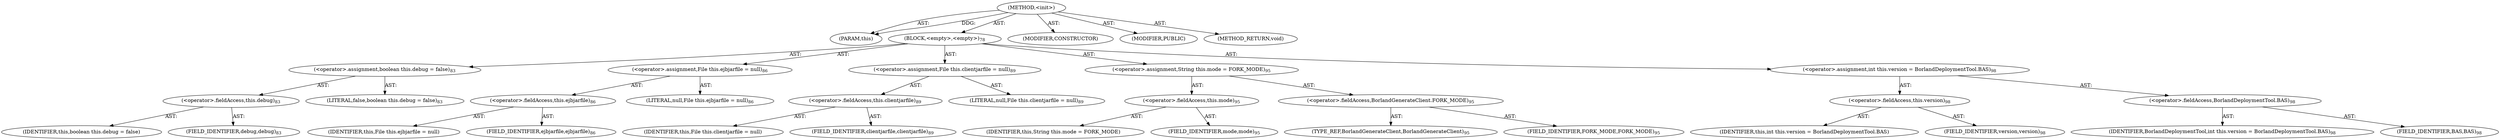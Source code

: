 digraph "&lt;init&gt;" {  
"111669149709" [label = <(METHOD,&lt;init&gt;)> ]
"115964117012" [label = <(PARAM,this)> ]
"25769803819" [label = <(BLOCK,&lt;empty&gt;,&lt;empty&gt;)<SUB>78</SUB>> ]
"30064771313" [label = <(&lt;operator&gt;.assignment,boolean this.debug = false)<SUB>83</SUB>> ]
"30064771314" [label = <(&lt;operator&gt;.fieldAccess,this.debug)<SUB>83</SUB>> ]
"68719476903" [label = <(IDENTIFIER,this,boolean this.debug = false)> ]
"55834574903" [label = <(FIELD_IDENTIFIER,debug,debug)<SUB>83</SUB>> ]
"90194313271" [label = <(LITERAL,false,boolean this.debug = false)<SUB>83</SUB>> ]
"30064771315" [label = <(&lt;operator&gt;.assignment,File this.ejbjarfile = null)<SUB>86</SUB>> ]
"30064771316" [label = <(&lt;operator&gt;.fieldAccess,this.ejbjarfile)<SUB>86</SUB>> ]
"68719476904" [label = <(IDENTIFIER,this,File this.ejbjarfile = null)> ]
"55834574904" [label = <(FIELD_IDENTIFIER,ejbjarfile,ejbjarfile)<SUB>86</SUB>> ]
"90194313272" [label = <(LITERAL,null,File this.ejbjarfile = null)<SUB>86</SUB>> ]
"30064771317" [label = <(&lt;operator&gt;.assignment,File this.clientjarfile = null)<SUB>89</SUB>> ]
"30064771318" [label = <(&lt;operator&gt;.fieldAccess,this.clientjarfile)<SUB>89</SUB>> ]
"68719476905" [label = <(IDENTIFIER,this,File this.clientjarfile = null)> ]
"55834574905" [label = <(FIELD_IDENTIFIER,clientjarfile,clientjarfile)<SUB>89</SUB>> ]
"90194313273" [label = <(LITERAL,null,File this.clientjarfile = null)<SUB>89</SUB>> ]
"30064771319" [label = <(&lt;operator&gt;.assignment,String this.mode = FORK_MODE)<SUB>95</SUB>> ]
"30064771320" [label = <(&lt;operator&gt;.fieldAccess,this.mode)<SUB>95</SUB>> ]
"68719476906" [label = <(IDENTIFIER,this,String this.mode = FORK_MODE)> ]
"55834574906" [label = <(FIELD_IDENTIFIER,mode,mode)<SUB>95</SUB>> ]
"30064771321" [label = <(&lt;operator&gt;.fieldAccess,BorlandGenerateClient.FORK_MODE)<SUB>95</SUB>> ]
"180388626437" [label = <(TYPE_REF,BorlandGenerateClient,BorlandGenerateClient)<SUB>95</SUB>> ]
"55834574907" [label = <(FIELD_IDENTIFIER,FORK_MODE,FORK_MODE)<SUB>95</SUB>> ]
"30064771322" [label = <(&lt;operator&gt;.assignment,int this.version = BorlandDeploymentTool.BAS)<SUB>98</SUB>> ]
"30064771323" [label = <(&lt;operator&gt;.fieldAccess,this.version)<SUB>98</SUB>> ]
"68719476907" [label = <(IDENTIFIER,this,int this.version = BorlandDeploymentTool.BAS)> ]
"55834574908" [label = <(FIELD_IDENTIFIER,version,version)<SUB>98</SUB>> ]
"30064771324" [label = <(&lt;operator&gt;.fieldAccess,BorlandDeploymentTool.BAS)<SUB>98</SUB>> ]
"68719476908" [label = <(IDENTIFIER,BorlandDeploymentTool,int this.version = BorlandDeploymentTool.BAS)<SUB>98</SUB>> ]
"55834574909" [label = <(FIELD_IDENTIFIER,BAS,BAS)<SUB>98</SUB>> ]
"133143986204" [label = <(MODIFIER,CONSTRUCTOR)> ]
"133143986205" [label = <(MODIFIER,PUBLIC)> ]
"128849018893" [label = <(METHOD_RETURN,void)> ]
  "111669149709" -> "115964117012"  [ label = "AST: "] 
  "111669149709" -> "25769803819"  [ label = "AST: "] 
  "111669149709" -> "133143986204"  [ label = "AST: "] 
  "111669149709" -> "133143986205"  [ label = "AST: "] 
  "111669149709" -> "128849018893"  [ label = "AST: "] 
  "25769803819" -> "30064771313"  [ label = "AST: "] 
  "25769803819" -> "30064771315"  [ label = "AST: "] 
  "25769803819" -> "30064771317"  [ label = "AST: "] 
  "25769803819" -> "30064771319"  [ label = "AST: "] 
  "25769803819" -> "30064771322"  [ label = "AST: "] 
  "30064771313" -> "30064771314"  [ label = "AST: "] 
  "30064771313" -> "90194313271"  [ label = "AST: "] 
  "30064771314" -> "68719476903"  [ label = "AST: "] 
  "30064771314" -> "55834574903"  [ label = "AST: "] 
  "30064771315" -> "30064771316"  [ label = "AST: "] 
  "30064771315" -> "90194313272"  [ label = "AST: "] 
  "30064771316" -> "68719476904"  [ label = "AST: "] 
  "30064771316" -> "55834574904"  [ label = "AST: "] 
  "30064771317" -> "30064771318"  [ label = "AST: "] 
  "30064771317" -> "90194313273"  [ label = "AST: "] 
  "30064771318" -> "68719476905"  [ label = "AST: "] 
  "30064771318" -> "55834574905"  [ label = "AST: "] 
  "30064771319" -> "30064771320"  [ label = "AST: "] 
  "30064771319" -> "30064771321"  [ label = "AST: "] 
  "30064771320" -> "68719476906"  [ label = "AST: "] 
  "30064771320" -> "55834574906"  [ label = "AST: "] 
  "30064771321" -> "180388626437"  [ label = "AST: "] 
  "30064771321" -> "55834574907"  [ label = "AST: "] 
  "30064771322" -> "30064771323"  [ label = "AST: "] 
  "30064771322" -> "30064771324"  [ label = "AST: "] 
  "30064771323" -> "68719476907"  [ label = "AST: "] 
  "30064771323" -> "55834574908"  [ label = "AST: "] 
  "30064771324" -> "68719476908"  [ label = "AST: "] 
  "30064771324" -> "55834574909"  [ label = "AST: "] 
  "111669149709" -> "115964117012"  [ label = "DDG: "] 
}
